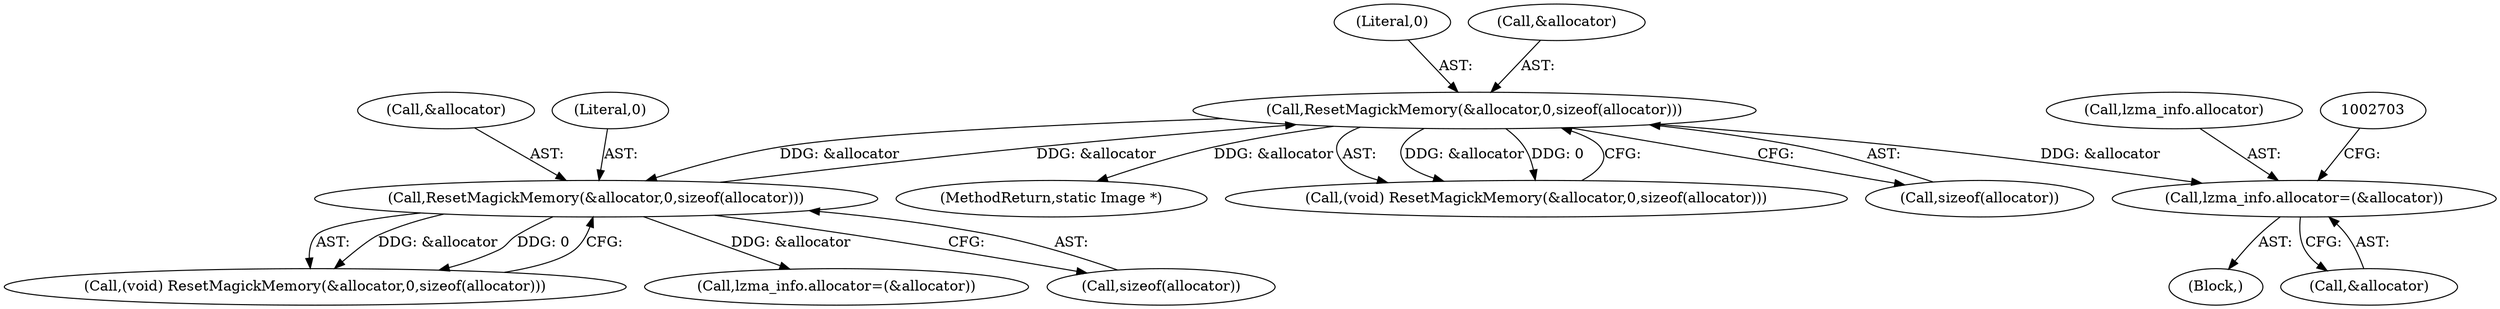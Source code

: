 digraph "0_ImageMagick_f6e9d0d9955e85bdd7540b251cd50d598dacc5e6_34@API" {
"1002696" [label="(Call,lzma_info.allocator=(&allocator))"];
"1002622" [label="(Call,ResetMagickMemory(&allocator,0,sizeof(allocator)))"];
"1002704" [label="(Call,ResetMagickMemory(&allocator,0,sizeof(allocator)))"];
"1002702" [label="(Call,(void) ResetMagickMemory(&allocator,0,sizeof(allocator)))"];
"1002697" [label="(Call,lzma_info.allocator)"];
"1002705" [label="(Call,&allocator)"];
"1002704" [label="(Call,ResetMagickMemory(&allocator,0,sizeof(allocator)))"];
"1002723" [label="(Call,lzma_info.allocator=(&allocator))"];
"1002681" [label="(Block,)"];
"1003485" [label="(MethodReturn,static Image *)"];
"1002696" [label="(Call,lzma_info.allocator=(&allocator))"];
"1002707" [label="(Literal,0)"];
"1002620" [label="(Call,(void) ResetMagickMemory(&allocator,0,sizeof(allocator)))"];
"1002625" [label="(Literal,0)"];
"1002708" [label="(Call,sizeof(allocator))"];
"1002623" [label="(Call,&allocator)"];
"1002626" [label="(Call,sizeof(allocator))"];
"1002622" [label="(Call,ResetMagickMemory(&allocator,0,sizeof(allocator)))"];
"1002700" [label="(Call,&allocator)"];
"1002696" -> "1002681"  [label="AST: "];
"1002696" -> "1002700"  [label="CFG: "];
"1002697" -> "1002696"  [label="AST: "];
"1002700" -> "1002696"  [label="AST: "];
"1002703" -> "1002696"  [label="CFG: "];
"1002622" -> "1002696"  [label="DDG: &allocator"];
"1002622" -> "1002620"  [label="AST: "];
"1002622" -> "1002626"  [label="CFG: "];
"1002623" -> "1002622"  [label="AST: "];
"1002625" -> "1002622"  [label="AST: "];
"1002626" -> "1002622"  [label="AST: "];
"1002620" -> "1002622"  [label="CFG: "];
"1002622" -> "1003485"  [label="DDG: &allocator"];
"1002622" -> "1002620"  [label="DDG: &allocator"];
"1002622" -> "1002620"  [label="DDG: 0"];
"1002704" -> "1002622"  [label="DDG: &allocator"];
"1002622" -> "1002704"  [label="DDG: &allocator"];
"1002704" -> "1002702"  [label="AST: "];
"1002704" -> "1002708"  [label="CFG: "];
"1002705" -> "1002704"  [label="AST: "];
"1002707" -> "1002704"  [label="AST: "];
"1002708" -> "1002704"  [label="AST: "];
"1002702" -> "1002704"  [label="CFG: "];
"1002704" -> "1002702"  [label="DDG: &allocator"];
"1002704" -> "1002702"  [label="DDG: 0"];
"1002704" -> "1002723"  [label="DDG: &allocator"];
}
